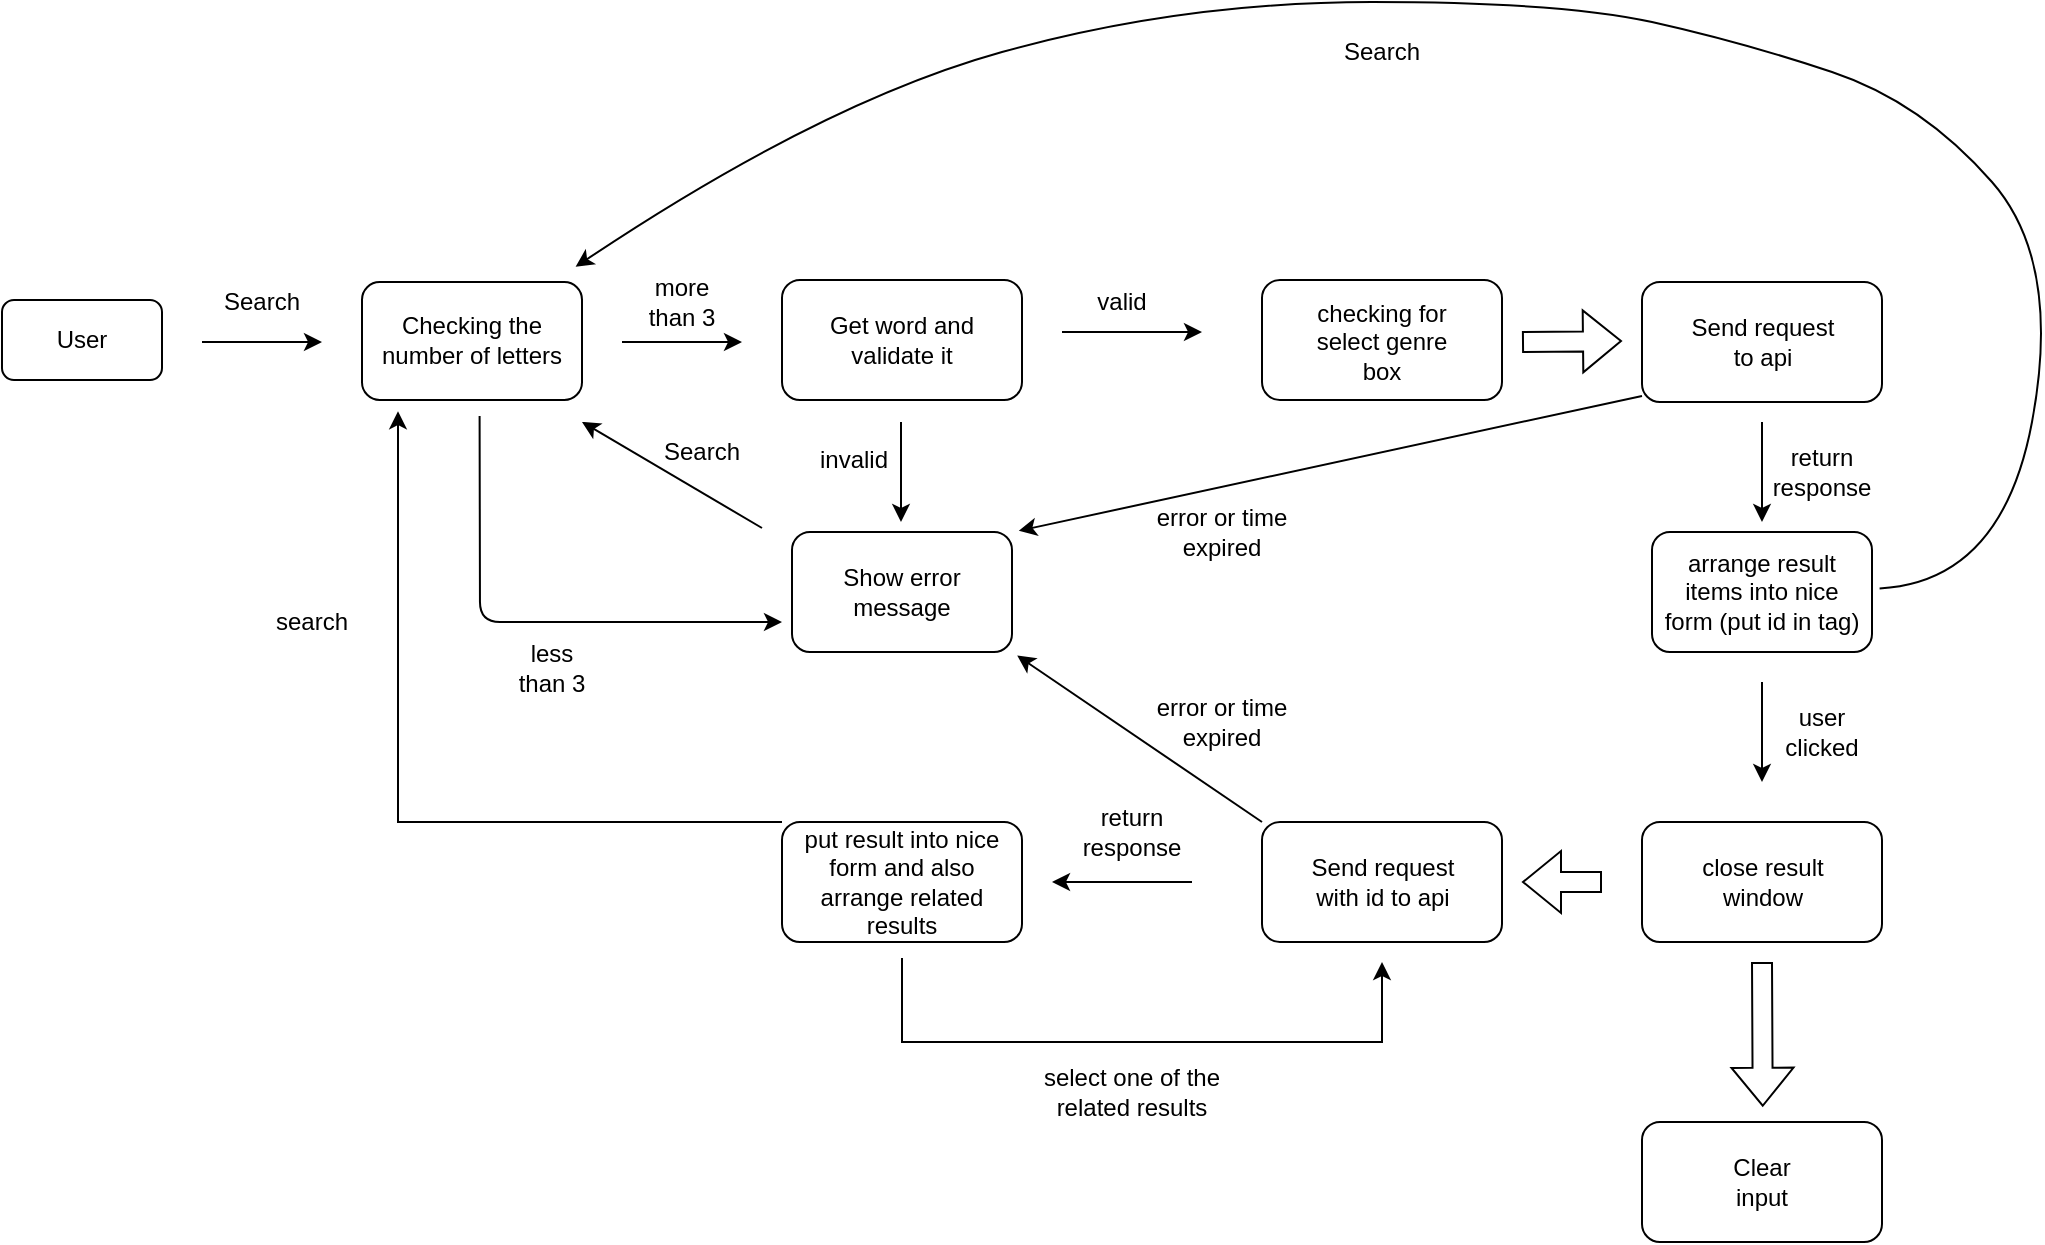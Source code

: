 <mxfile>
    <diagram name="Page-1" id="gpGDwGu863wAZ054NChd">
        <mxGraphModel dx="778" dy="411" grid="1" gridSize="10" guides="1" tooltips="1" connect="1" arrows="1" fold="1" page="1" pageScale="1" pageWidth="1100" pageHeight="1700" math="0" shadow="0">
            <root>
                <mxCell id="0"/>
                <mxCell id="1" parent="0"/>
                <mxCell id="3Syt7cLB1HclfKOrYkWT-1" value="" style="rounded=1;whiteSpace=wrap;html=1;" parent="1" vertex="1">
                    <mxGeometry x="60" y="159" width="80" height="40" as="geometry"/>
                </mxCell>
                <mxCell id="3Syt7cLB1HclfKOrYkWT-2" value="User" style="text;strokeColor=none;align=center;fillColor=none;html=1;verticalAlign=middle;whiteSpace=wrap;rounded=0;" parent="1" vertex="1">
                    <mxGeometry x="70" y="164" width="60" height="30" as="geometry"/>
                </mxCell>
                <mxCell id="3Syt7cLB1HclfKOrYkWT-3" value="" style="endArrow=classic;html=1;rounded=0;" parent="1" edge="1">
                    <mxGeometry width="50" height="50" relative="1" as="geometry">
                        <mxPoint x="160" y="180" as="sourcePoint"/>
                        <mxPoint x="220" y="180" as="targetPoint"/>
                    </mxGeometry>
                </mxCell>
                <mxCell id="3Syt7cLB1HclfKOrYkWT-4" value="Search" style="text;html=1;strokeColor=none;fillColor=none;align=center;verticalAlign=middle;whiteSpace=wrap;rounded=0;" parent="1" vertex="1">
                    <mxGeometry x="170" y="150" width="40" height="20" as="geometry"/>
                </mxCell>
                <mxCell id="3Syt7cLB1HclfKOrYkWT-5" value="" style="rounded=1;whiteSpace=wrap;html=1;" parent="1" vertex="1">
                    <mxGeometry x="240" y="150" width="110" height="59" as="geometry"/>
                </mxCell>
                <mxCell id="3Syt7cLB1HclfKOrYkWT-6" value="Checking the number of letters" style="text;html=1;strokeColor=none;fillColor=none;align=center;verticalAlign=middle;whiteSpace=wrap;rounded=0;" parent="1" vertex="1">
                    <mxGeometry x="245" y="149" width="100" height="60" as="geometry"/>
                </mxCell>
                <mxCell id="3Syt7cLB1HclfKOrYkWT-7" value="" style="endArrow=classic;html=1;rounded=0;" parent="1" edge="1">
                    <mxGeometry width="50" height="50" relative="1" as="geometry">
                        <mxPoint x="370" y="180" as="sourcePoint"/>
                        <mxPoint x="430" y="180" as="targetPoint"/>
                    </mxGeometry>
                </mxCell>
                <mxCell id="3Syt7cLB1HclfKOrYkWT-8" value="more than 3" style="text;html=1;strokeColor=none;fillColor=none;align=center;verticalAlign=middle;whiteSpace=wrap;rounded=0;" parent="1" vertex="1">
                    <mxGeometry x="375" y="145" width="50" height="30" as="geometry"/>
                </mxCell>
                <mxCell id="3Syt7cLB1HclfKOrYkWT-10" value="less than 3" style="text;html=1;strokeColor=none;fillColor=none;align=center;verticalAlign=middle;whiteSpace=wrap;rounded=0;" parent="1" vertex="1">
                    <mxGeometry x="310" y="330" width="50" height="25" as="geometry"/>
                </mxCell>
                <mxCell id="3Syt7cLB1HclfKOrYkWT-11" value="" style="rounded=1;whiteSpace=wrap;html=1;" parent="1" vertex="1">
                    <mxGeometry x="450" y="149" width="120" height="60" as="geometry"/>
                </mxCell>
                <mxCell id="3Syt7cLB1HclfKOrYkWT-14" value="Get word and validate it" style="text;html=1;strokeColor=none;fillColor=none;align=center;verticalAlign=middle;whiteSpace=wrap;rounded=0;" parent="1" vertex="1">
                    <mxGeometry x="460" y="164" width="100" height="30" as="geometry"/>
                </mxCell>
                <mxCell id="3Syt7cLB1HclfKOrYkWT-15" value="" style="endArrow=classic;html=1;rounded=0;" parent="1" edge="1">
                    <mxGeometry width="50" height="50" relative="1" as="geometry">
                        <mxPoint x="509.5" y="220" as="sourcePoint"/>
                        <mxPoint x="509.5" y="270" as="targetPoint"/>
                    </mxGeometry>
                </mxCell>
                <mxCell id="3Syt7cLB1HclfKOrYkWT-16" value="" style="rounded=1;whiteSpace=wrap;html=1;" parent="1" vertex="1">
                    <mxGeometry x="455" y="275" width="110" height="60" as="geometry"/>
                </mxCell>
                <mxCell id="3Syt7cLB1HclfKOrYkWT-18" value="Show error message" style="text;html=1;strokeColor=none;fillColor=none;align=center;verticalAlign=middle;whiteSpace=wrap;rounded=0;" parent="1" vertex="1">
                    <mxGeometry x="460" y="280" width="100" height="50" as="geometry"/>
                </mxCell>
                <mxCell id="3Syt7cLB1HclfKOrYkWT-20" value="invalid" style="text;html=1;strokeColor=none;fillColor=none;align=center;verticalAlign=middle;whiteSpace=wrap;rounded=0;" parent="1" vertex="1">
                    <mxGeometry x="456" y="224" width="60" height="30" as="geometry"/>
                </mxCell>
                <mxCell id="3Syt7cLB1HclfKOrYkWT-21" value="" style="endArrow=classic;html=1;rounded=0;" parent="1" edge="1">
                    <mxGeometry width="50" height="50" relative="1" as="geometry">
                        <mxPoint x="590" y="175" as="sourcePoint"/>
                        <mxPoint x="660" y="175" as="targetPoint"/>
                    </mxGeometry>
                </mxCell>
                <mxCell id="3Syt7cLB1HclfKOrYkWT-23" value="valid" style="text;html=1;strokeColor=none;fillColor=none;align=center;verticalAlign=middle;whiteSpace=wrap;rounded=0;" parent="1" vertex="1">
                    <mxGeometry x="590" y="145" width="60" height="30" as="geometry"/>
                </mxCell>
                <mxCell id="3Syt7cLB1HclfKOrYkWT-233" value="" style="rounded=1;whiteSpace=wrap;html=1;" parent="1" vertex="1">
                    <mxGeometry x="880" y="150" width="120" height="60" as="geometry"/>
                </mxCell>
                <mxCell id="3Syt7cLB1HclfKOrYkWT-234" value="Send request to api" style="text;html=1;strokeColor=none;fillColor=none;align=center;verticalAlign=middle;whiteSpace=wrap;rounded=0;" parent="1" vertex="1">
                    <mxGeometry x="902.5" y="160" width="75" height="40" as="geometry"/>
                </mxCell>
                <mxCell id="3Syt7cLB1HclfKOrYkWT-237" value="" style="endArrow=classic;html=1;rounded=0;" parent="1" edge="1">
                    <mxGeometry width="50" height="50" relative="1" as="geometry">
                        <mxPoint x="940" y="220" as="sourcePoint"/>
                        <mxPoint x="940" y="270" as="targetPoint"/>
                    </mxGeometry>
                </mxCell>
                <mxCell id="3Syt7cLB1HclfKOrYkWT-238" value="" style="rounded=1;whiteSpace=wrap;html=1;" parent="1" vertex="1">
                    <mxGeometry x="885" y="275" width="110" height="60" as="geometry"/>
                </mxCell>
                <mxCell id="3Syt7cLB1HclfKOrYkWT-239" value="arrange result items into nice form (put id in tag)" style="text;html=1;strokeColor=none;fillColor=none;align=center;verticalAlign=middle;whiteSpace=wrap;rounded=0;" parent="1" vertex="1">
                    <mxGeometry x="890" y="280" width="100" height="50" as="geometry"/>
                </mxCell>
                <mxCell id="3Syt7cLB1HclfKOrYkWT-240" value="return response" style="text;html=1;strokeColor=none;fillColor=none;align=center;verticalAlign=middle;whiteSpace=wrap;rounded=0;" parent="1" vertex="1">
                    <mxGeometry x="940" y="230" width="60" height="30" as="geometry"/>
                </mxCell>
                <mxCell id="3Syt7cLB1HclfKOrYkWT-241" value="" style="rounded=1;whiteSpace=wrap;html=1;" parent="1" vertex="1">
                    <mxGeometry x="690" y="149" width="120" height="60" as="geometry"/>
                </mxCell>
                <mxCell id="3Syt7cLB1HclfKOrYkWT-242" value="checking for select genre box" style="text;html=1;strokeColor=none;fillColor=none;align=center;verticalAlign=middle;whiteSpace=wrap;rounded=0;" parent="1" vertex="1">
                    <mxGeometry x="710" y="159.5" width="80" height="40" as="geometry"/>
                </mxCell>
                <mxCell id="3Syt7cLB1HclfKOrYkWT-243" value="" style="endArrow=classic;html=1;rounded=0;exitX=0;exitY=1;exitDx=0;exitDy=0;entryX=1.084;entryY=-0.112;entryDx=0;entryDy=0;entryPerimeter=0;" parent="1" target="3Syt7cLB1HclfKOrYkWT-18" edge="1">
                    <mxGeometry width="50" height="50" relative="1" as="geometry">
                        <mxPoint x="880" y="207" as="sourcePoint"/>
                        <mxPoint x="580" y="270" as="targetPoint"/>
                    </mxGeometry>
                </mxCell>
                <mxCell id="3Syt7cLB1HclfKOrYkWT-244" value="error or time expired" style="text;html=1;strokeColor=none;fillColor=none;align=center;verticalAlign=middle;whiteSpace=wrap;rounded=0;" parent="1" vertex="1">
                    <mxGeometry x="630" y="260" width="80" height="30" as="geometry"/>
                </mxCell>
                <mxCell id="3Syt7cLB1HclfKOrYkWT-245" value="" style="endArrow=classic;html=1;rounded=0;shape=flexArrow;" parent="1" edge="1">
                    <mxGeometry width="50" height="50" relative="1" as="geometry">
                        <mxPoint x="820" y="180" as="sourcePoint"/>
                        <mxPoint x="870" y="179.5" as="targetPoint"/>
                    </mxGeometry>
                </mxCell>
                <mxCell id="3Syt7cLB1HclfKOrYkWT-246" value="" style="endArrow=classic;html=1;rounded=0;" parent="1" edge="1">
                    <mxGeometry width="50" height="50" relative="1" as="geometry">
                        <mxPoint x="940" y="350" as="sourcePoint"/>
                        <mxPoint x="940" y="400" as="targetPoint"/>
                    </mxGeometry>
                </mxCell>
                <mxCell id="3Syt7cLB1HclfKOrYkWT-247" value="user clicked" style="text;html=1;strokeColor=none;fillColor=none;align=center;verticalAlign=middle;whiteSpace=wrap;rounded=0;" parent="1" vertex="1">
                    <mxGeometry x="940" y="360" width="60" height="30" as="geometry"/>
                </mxCell>
                <mxCell id="3Syt7cLB1HclfKOrYkWT-248" value="" style="rounded=1;whiteSpace=wrap;html=1;" parent="1" vertex="1">
                    <mxGeometry x="690" y="420" width="120" height="60" as="geometry"/>
                </mxCell>
                <mxCell id="3Syt7cLB1HclfKOrYkWT-249" value="Send request with id to api" style="text;html=1;strokeColor=none;fillColor=none;align=center;verticalAlign=middle;whiteSpace=wrap;rounded=0;" parent="1" vertex="1">
                    <mxGeometry x="712.5" y="430" width="75" height="40" as="geometry"/>
                </mxCell>
                <mxCell id="3Syt7cLB1HclfKOrYkWT-250" value="" style="endArrow=classic;html=1;rounded=0;exitX=0;exitY=0;exitDx=0;exitDy=0;entryX=1.076;entryY=1.136;entryDx=0;entryDy=0;entryPerimeter=0;" parent="1" source="3Syt7cLB1HclfKOrYkWT-248" target="3Syt7cLB1HclfKOrYkWT-18" edge="1">
                    <mxGeometry width="50" height="50" relative="1" as="geometry">
                        <mxPoint x="850" y="430" as="sourcePoint"/>
                        <mxPoint x="570" y="350" as="targetPoint"/>
                    </mxGeometry>
                </mxCell>
                <mxCell id="3Syt7cLB1HclfKOrYkWT-251" value="error or time expired" style="text;html=1;strokeColor=none;fillColor=none;align=center;verticalAlign=middle;whiteSpace=wrap;rounded=0;" parent="1" vertex="1">
                    <mxGeometry x="630" y="355" width="80" height="30" as="geometry"/>
                </mxCell>
                <mxCell id="3Syt7cLB1HclfKOrYkWT-253" value="" style="rounded=1;whiteSpace=wrap;html=1;" parent="1" vertex="1">
                    <mxGeometry x="880" y="420" width="120" height="60" as="geometry"/>
                </mxCell>
                <mxCell id="3Syt7cLB1HclfKOrYkWT-254" value="close result window" style="text;html=1;strokeColor=none;fillColor=none;align=center;verticalAlign=middle;whiteSpace=wrap;rounded=0;" parent="1" vertex="1">
                    <mxGeometry x="902.5" y="430" width="75" height="40" as="geometry"/>
                </mxCell>
                <mxCell id="3Syt7cLB1HclfKOrYkWT-255" value="" style="endArrow=classic;html=1;rounded=0;shape=flexArrow;" parent="1" edge="1">
                    <mxGeometry width="50" height="50" relative="1" as="geometry">
                        <mxPoint x="860" y="450" as="sourcePoint"/>
                        <mxPoint x="820" y="450" as="targetPoint"/>
                    </mxGeometry>
                </mxCell>
                <mxCell id="3Syt7cLB1HclfKOrYkWT-256" value="" style="endArrow=classic;html=1;rounded=0;" parent="1" edge="1">
                    <mxGeometry width="50" height="50" relative="1" as="geometry">
                        <mxPoint x="655" y="450" as="sourcePoint"/>
                        <mxPoint x="585" y="450" as="targetPoint"/>
                    </mxGeometry>
                </mxCell>
                <mxCell id="3Syt7cLB1HclfKOrYkWT-257" value="return response" style="text;html=1;strokeColor=none;fillColor=none;align=center;verticalAlign=middle;whiteSpace=wrap;rounded=0;" parent="1" vertex="1">
                    <mxGeometry x="595" y="410" width="60" height="30" as="geometry"/>
                </mxCell>
                <mxCell id="3Syt7cLB1HclfKOrYkWT-258" value="" style="rounded=1;whiteSpace=wrap;html=1;" parent="1" vertex="1">
                    <mxGeometry x="450" y="420" width="120" height="60" as="geometry"/>
                </mxCell>
                <mxCell id="3Syt7cLB1HclfKOrYkWT-259" value="put result into nice form and also arrange related results" style="text;html=1;strokeColor=none;fillColor=none;align=center;verticalAlign=middle;whiteSpace=wrap;rounded=0;" parent="1" vertex="1">
                    <mxGeometry x="455" y="427.5" width="110" height="45" as="geometry"/>
                </mxCell>
                <mxCell id="3Syt7cLB1HclfKOrYkWT-260" value="" style="endArrow=classic;html=1;rounded=0;exitX=0;exitY=0;exitDx=0;exitDy=0;entryX=0.13;entryY=1.093;entryDx=0;entryDy=0;entryPerimeter=0;" parent="1" source="3Syt7cLB1HclfKOrYkWT-258" target="3Syt7cLB1HclfKOrYkWT-6" edge="1">
                    <mxGeometry width="50" height="50" relative="1" as="geometry">
                        <mxPoint x="440" y="413" as="sourcePoint"/>
                        <mxPoint x="270" y="220" as="targetPoint"/>
                        <Array as="points">
                            <mxPoint x="258" y="420"/>
                        </Array>
                    </mxGeometry>
                </mxCell>
                <mxCell id="3Syt7cLB1HclfKOrYkWT-261" value="search" style="text;html=1;strokeColor=none;fillColor=none;align=center;verticalAlign=middle;whiteSpace=wrap;rounded=0;" parent="1" vertex="1">
                    <mxGeometry x="185" y="305" width="60" height="30" as="geometry"/>
                </mxCell>
                <mxCell id="3Syt7cLB1HclfKOrYkWT-264" value="select one of the related results" style="text;html=1;strokeColor=none;fillColor=none;align=center;verticalAlign=middle;whiteSpace=wrap;rounded=0;" parent="1" vertex="1">
                    <mxGeometry x="575" y="540" width="100" height="30" as="geometry"/>
                </mxCell>
                <mxCell id="3Syt7cLB1HclfKOrYkWT-265" value="" style="endArrow=classic;html=1;rounded=0;exitX=0.5;exitY=1.167;exitDx=0;exitDy=0;exitPerimeter=0;entryX=0.503;entryY=-0.127;entryDx=0;entryDy=0;entryPerimeter=0;shape=flexArrow;" parent="1" source="3Syt7cLB1HclfKOrYkWT-253" target="3Syt7cLB1HclfKOrYkWT-266" edge="1">
                    <mxGeometry width="50" height="50" relative="1" as="geometry">
                        <mxPoint x="940" y="500" as="sourcePoint"/>
                        <mxPoint x="940" y="560" as="targetPoint"/>
                    </mxGeometry>
                </mxCell>
                <mxCell id="3Syt7cLB1HclfKOrYkWT-266" value="" style="rounded=1;whiteSpace=wrap;html=1;" parent="1" vertex="1">
                    <mxGeometry x="880" y="570" width="120" height="60" as="geometry"/>
                </mxCell>
                <mxCell id="3Syt7cLB1HclfKOrYkWT-267" value="Clear input" style="text;html=1;strokeColor=none;fillColor=none;align=center;verticalAlign=middle;whiteSpace=wrap;rounded=0;" parent="1" vertex="1">
                    <mxGeometry x="910" y="585" width="60" height="30" as="geometry"/>
                </mxCell>
                <mxCell id="3Syt7cLB1HclfKOrYkWT-268" value="" style="curved=1;endArrow=classic;html=1;rounded=0;exitX=1.088;exitY=0.464;exitDx=0;exitDy=0;exitPerimeter=0;entryX=1.018;entryY=-0.11;entryDx=0;entryDy=0;entryPerimeter=0;" parent="1" source="3Syt7cLB1HclfKOrYkWT-239" target="3Syt7cLB1HclfKOrYkWT-6" edge="1">
                    <mxGeometry width="50" height="50" relative="1" as="geometry">
                        <mxPoint x="1010" y="300" as="sourcePoint"/>
                        <mxPoint x="350" y="30" as="targetPoint"/>
                        <Array as="points">
                            <mxPoint x="1060" y="300"/>
                            <mxPoint x="1090" y="140"/>
                            <mxPoint x="1020" y="60"/>
                            <mxPoint x="930" y="30"/>
                            <mxPoint x="840" y="10"/>
                            <mxPoint x="650" y="10"/>
                            <mxPoint x="470" y="60"/>
                        </Array>
                    </mxGeometry>
                </mxCell>
                <mxCell id="3Syt7cLB1HclfKOrYkWT-269" value="Search" style="text;html=1;strokeColor=none;fillColor=none;align=center;verticalAlign=middle;whiteSpace=wrap;rounded=0;" parent="1" vertex="1">
                    <mxGeometry x="720" y="20" width="60" height="30" as="geometry"/>
                </mxCell>
                <mxCell id="3Syt7cLB1HclfKOrYkWT-271" value="" style="endArrow=classic;html=1;rounded=0;exitX=0.5;exitY=1.133;exitDx=0;exitDy=0;exitPerimeter=0;" parent="1" source="3Syt7cLB1HclfKOrYkWT-258" edge="1">
                    <mxGeometry width="50" height="50" relative="1" as="geometry">
                        <mxPoint x="550" y="520" as="sourcePoint"/>
                        <mxPoint x="750" y="490" as="targetPoint"/>
                        <Array as="points">
                            <mxPoint x="510" y="530"/>
                            <mxPoint x="750" y="530"/>
                        </Array>
                    </mxGeometry>
                </mxCell>
                <mxCell id="5" value="" style="endArrow=classic;html=1;entryX=1.05;entryY=1.183;entryDx=0;entryDy=0;entryPerimeter=0;" parent="1" target="3Syt7cLB1HclfKOrYkWT-6" edge="1">
                    <mxGeometry width="50" height="50" relative="1" as="geometry">
                        <mxPoint x="440" y="273" as="sourcePoint"/>
                        <mxPoint x="459" y="253" as="targetPoint"/>
                        <Array as="points"/>
                    </mxGeometry>
                </mxCell>
                <mxCell id="6" value="Search" style="text;html=1;strokeColor=none;fillColor=none;align=center;verticalAlign=middle;whiteSpace=wrap;rounded=0;" parent="1" vertex="1">
                    <mxGeometry x="380" y="220" width="60" height="30" as="geometry"/>
                </mxCell>
                <mxCell id="7" value="" style="endArrow=classic;html=1;entryX=-0.1;entryY=0.8;entryDx=0;entryDy=0;entryPerimeter=0;exitX=0.538;exitY=1.133;exitDx=0;exitDy=0;exitPerimeter=0;" parent="1" source="3Syt7cLB1HclfKOrYkWT-6" target="3Syt7cLB1HclfKOrYkWT-18" edge="1">
                    <mxGeometry width="50" height="50" relative="1" as="geometry">
                        <mxPoint x="320" y="230" as="sourcePoint"/>
                        <mxPoint x="440" y="300" as="targetPoint"/>
                        <Array as="points">
                            <mxPoint x="299" y="320"/>
                        </Array>
                    </mxGeometry>
                </mxCell>
            </root>
        </mxGraphModel>
    </diagram>
</mxfile>